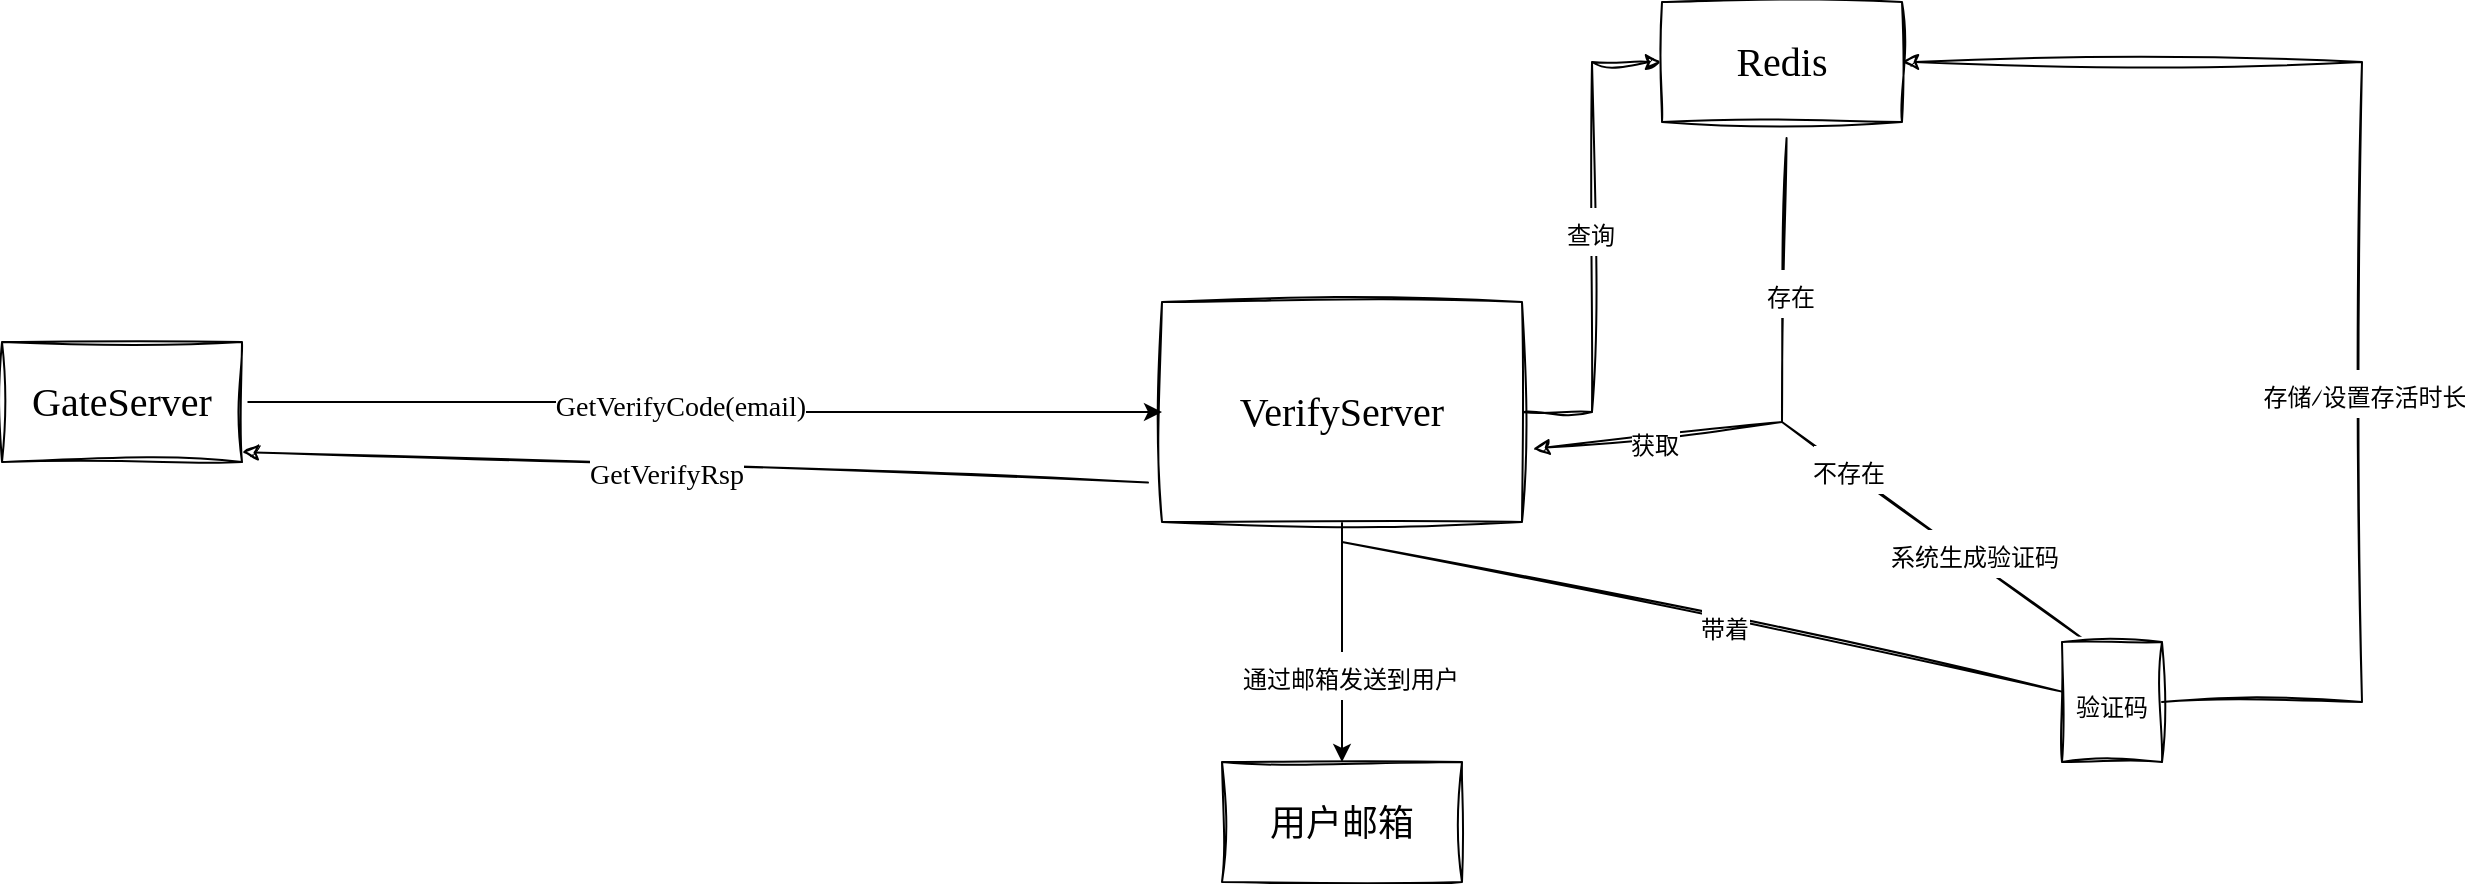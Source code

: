 <mxfile version="22.1.18" type="device">
  <diagram name="第 1 页" id="7XKmbwnWVrQnsvWMBYCn">
    <mxGraphModel dx="1436" dy="844" grid="1" gridSize="10" guides="1" tooltips="1" connect="1" arrows="1" fold="1" page="1" pageScale="1" pageWidth="20000" pageHeight="20000" math="0" shadow="0">
      <root>
        <mxCell id="0" />
        <mxCell id="1" parent="0" />
        <mxCell id="42MTunkcxRrUNsuC_aSV-15" style="edgeStyle=orthogonalEdgeStyle;rounded=0;sketch=1;hachureGap=4;jiggle=2;curveFitting=1;orthogonalLoop=1;jettySize=auto;html=1;entryX=0;entryY=0.5;entryDx=0;entryDy=0;fontFamily=Architects Daughter;fontSource=https%3A%2F%2Ffonts.googleapis.com%2Fcss%3Ffamily%3DArchitects%2BDaughter;fontSize=16;" edge="1" parent="1" source="M0VlYE_eZqT6AbHOV3Gz-1" target="42MTunkcxRrUNsuC_aSV-14">
          <mxGeometry relative="1" as="geometry" />
        </mxCell>
        <mxCell id="42MTunkcxRrUNsuC_aSV-16" value="&lt;font style=&quot;font-size: 12px;&quot;&gt;查询&lt;/font&gt;" style="edgeLabel;html=1;align=center;verticalAlign=middle;resizable=0;points=[];fontSize=20;fontFamily=Architects Daughter;" vertex="1" connectable="0" parent="42MTunkcxRrUNsuC_aSV-15">
          <mxGeometry x="0.029" y="1" relative="1" as="geometry">
            <mxPoint as="offset" />
          </mxGeometry>
        </mxCell>
        <mxCell id="42MTunkcxRrUNsuC_aSV-51" style="edgeStyle=orthogonalEdgeStyle;rounded=0;hachureGap=4;orthogonalLoop=1;jettySize=auto;html=1;fontFamily=Architects Daughter;fontSource=https%3A%2F%2Ffonts.googleapis.com%2Fcss%3Ffamily%3DArchitects%2BDaughter;fontSize=16;entryX=0.5;entryY=0;entryDx=0;entryDy=0;" edge="1" parent="1" source="M0VlYE_eZqT6AbHOV3Gz-1" target="42MTunkcxRrUNsuC_aSV-33">
          <mxGeometry relative="1" as="geometry">
            <mxPoint x="800" y="440" as="targetPoint" />
          </mxGeometry>
        </mxCell>
        <mxCell id="42MTunkcxRrUNsuC_aSV-56" value="&lt;font style=&quot;font-size: 12px;&quot;&gt;通过邮箱发送到用户&lt;/font&gt;" style="edgeLabel;html=1;align=center;verticalAlign=middle;resizable=0;points=[];fontSize=20;fontFamily=Architects Daughter;" vertex="1" connectable="0" parent="42MTunkcxRrUNsuC_aSV-51">
          <mxGeometry x="0.244" y="4" relative="1" as="geometry">
            <mxPoint y="1" as="offset" />
          </mxGeometry>
        </mxCell>
        <mxCell id="M0VlYE_eZqT6AbHOV3Gz-1" value="&lt;font face=&quot;Georgia&quot;&gt;VerifyServer&lt;/font&gt;" style="rounded=0;whiteSpace=wrap;html=1;sketch=1;hachureGap=4;jiggle=2;curveFitting=1;fontFamily=Architects Daughter;fontSource=https%3A%2F%2Ffonts.googleapis.com%2Fcss%3Ffamily%3DArchitects%2BDaughter;fontSize=20;" parent="1" vertex="1">
          <mxGeometry x="710" y="240" width="180" height="110" as="geometry" />
        </mxCell>
        <mxCell id="42MTunkcxRrUNsuC_aSV-2" style="edgeStyle=orthogonalEdgeStyle;rounded=0;hachureGap=4;orthogonalLoop=1;jettySize=auto;html=1;entryX=0;entryY=0.5;entryDx=0;entryDy=0;fontFamily=Architects Daughter;fontSource=https%3A%2F%2Ffonts.googleapis.com%2Fcss%3Ffamily%3DArchitects%2BDaughter;fontSize=16;" edge="1" parent="1" source="42MTunkcxRrUNsuC_aSV-1" target="M0VlYE_eZqT6AbHOV3Gz-1">
          <mxGeometry relative="1" as="geometry" />
        </mxCell>
        <mxCell id="42MTunkcxRrUNsuC_aSV-4" value="&lt;div style=&quot;background-color: rgb(34, 39, 46); font-size: 16px; line-height: 22px;&quot;&gt;&lt;br&gt;&lt;/div&gt;" style="edgeLabel;html=1;align=center;verticalAlign=middle;resizable=0;points=[];fontSize=20;fontFamily=Architects Daughter;" vertex="1" connectable="0" parent="42MTunkcxRrUNsuC_aSV-2">
          <mxGeometry x="-0.061" y="-5" relative="1" as="geometry">
            <mxPoint as="offset" />
          </mxGeometry>
        </mxCell>
        <mxCell id="42MTunkcxRrUNsuC_aSV-6" value="&lt;font style=&quot;font-size: 14px;&quot; face=&quot;Georgia&quot;&gt;GetVerifyCode(email)&lt;/font&gt;" style="edgeLabel;html=1;align=center;verticalAlign=middle;resizable=0;points=[];fontSize=20;fontFamily=Architects Daughter;" vertex="1" connectable="0" parent="42MTunkcxRrUNsuC_aSV-2">
          <mxGeometry x="-0.061" relative="1" as="geometry">
            <mxPoint as="offset" />
          </mxGeometry>
        </mxCell>
        <mxCell id="42MTunkcxRrUNsuC_aSV-1" value="&lt;font face=&quot;Georgia&quot;&gt;GateServer&lt;/font&gt;" style="rounded=0;whiteSpace=wrap;html=1;sketch=1;hachureGap=4;jiggle=2;curveFitting=1;fontFamily=Architects Daughter;fontSource=https%3A%2F%2Ffonts.googleapis.com%2Fcss%3Ffamily%3DArchitects%2BDaughter;fontSize=20;" vertex="1" parent="1">
          <mxGeometry x="130" y="260" width="120" height="60" as="geometry" />
        </mxCell>
        <mxCell id="42MTunkcxRrUNsuC_aSV-12" value="" style="endArrow=classic;html=1;rounded=0;sketch=1;hachureGap=4;jiggle=2;curveFitting=1;fontFamily=Architects Daughter;fontSource=https%3A%2F%2Ffonts.googleapis.com%2Fcss%3Ffamily%3DArchitects%2BDaughter;fontSize=16;entryX=1;entryY=0.75;entryDx=0;entryDy=0;exitX=-0.039;exitY=0.821;exitDx=0;exitDy=0;exitPerimeter=0;" edge="1" parent="1" source="M0VlYE_eZqT6AbHOV3Gz-1">
          <mxGeometry width="50" height="50" relative="1" as="geometry">
            <mxPoint x="380" y="320" as="sourcePoint" />
            <mxPoint x="250" y="315" as="targetPoint" />
          </mxGeometry>
        </mxCell>
        <mxCell id="42MTunkcxRrUNsuC_aSV-13" value="&lt;font face=&quot;Georgia&quot; style=&quot;font-size: 14px;&quot;&gt;GetVerifyRsp&lt;/font&gt;" style="edgeLabel;html=1;align=center;verticalAlign=middle;resizable=0;points=[];fontSize=20;fontFamily=Architects Daughter;" vertex="1" connectable="0" parent="42MTunkcxRrUNsuC_aSV-12">
          <mxGeometry x="0.065" y="2" relative="1" as="geometry">
            <mxPoint as="offset" />
          </mxGeometry>
        </mxCell>
        <mxCell id="42MTunkcxRrUNsuC_aSV-14" value="&lt;font face=&quot;Georgia&quot;&gt;Redis&lt;/font&gt;" style="rounded=0;whiteSpace=wrap;html=1;sketch=1;hachureGap=4;jiggle=2;curveFitting=1;fontFamily=Architects Daughter;fontSource=https%3A%2F%2Ffonts.googleapis.com%2Fcss%3Ffamily%3DArchitects%2BDaughter;fontSize=20;" vertex="1" parent="1">
          <mxGeometry x="960" y="90" width="120" height="60" as="geometry" />
        </mxCell>
        <mxCell id="42MTunkcxRrUNsuC_aSV-26" value="" style="endArrow=none;html=1;rounded=0;sketch=1;hachureGap=4;jiggle=2;curveFitting=1;fontFamily=Architects Daughter;fontSource=https%3A%2F%2Ffonts.googleapis.com%2Fcss%3Ffamily%3DArchitects%2BDaughter;fontSize=16;exitX=0.519;exitY=1.133;exitDx=0;exitDy=0;exitPerimeter=0;" edge="1" parent="1" source="42MTunkcxRrUNsuC_aSV-14">
          <mxGeometry width="50" height="50" relative="1" as="geometry">
            <mxPoint x="630" y="350" as="sourcePoint" />
            <mxPoint x="1020" y="300" as="targetPoint" />
          </mxGeometry>
        </mxCell>
        <mxCell id="42MTunkcxRrUNsuC_aSV-29" value="&lt;font style=&quot;font-size: 12px;&quot;&gt;存在&lt;/font&gt;" style="edgeLabel;html=1;align=center;verticalAlign=middle;resizable=0;points=[];fontSize=20;fontFamily=Architects Daughter;" vertex="1" connectable="0" parent="42MTunkcxRrUNsuC_aSV-26">
          <mxGeometry x="0.084" y="3" relative="1" as="geometry">
            <mxPoint as="offset" />
          </mxGeometry>
        </mxCell>
        <mxCell id="42MTunkcxRrUNsuC_aSV-28" value="" style="endArrow=classic;html=1;rounded=0;sketch=1;hachureGap=4;jiggle=2;curveFitting=1;fontFamily=Architects Daughter;fontSource=https%3A%2F%2Ffonts.googleapis.com%2Fcss%3Ffamily%3DArchitects%2BDaughter;fontSize=16;entryX=1.031;entryY=0.667;entryDx=0;entryDy=0;entryPerimeter=0;" edge="1" parent="1" target="M0VlYE_eZqT6AbHOV3Gz-1">
          <mxGeometry width="50" height="50" relative="1" as="geometry">
            <mxPoint x="1020" y="300" as="sourcePoint" />
            <mxPoint x="680" y="300" as="targetPoint" />
          </mxGeometry>
        </mxCell>
        <mxCell id="42MTunkcxRrUNsuC_aSV-30" value="&lt;font style=&quot;font-size: 12px;&quot;&gt;获取&lt;/font&gt;" style="edgeLabel;html=1;align=center;verticalAlign=middle;resizable=0;points=[];fontSize=20;fontFamily=Architects Daughter;" vertex="1" connectable="0" parent="42MTunkcxRrUNsuC_aSV-28">
          <mxGeometry x="0.038" y="2" relative="1" as="geometry">
            <mxPoint as="offset" />
          </mxGeometry>
        </mxCell>
        <mxCell id="42MTunkcxRrUNsuC_aSV-31" value="" style="endArrow=none;html=1;rounded=0;sketch=1;hachureGap=4;jiggle=2;curveFitting=1;fontFamily=Architects Daughter;fontSource=https%3A%2F%2Ffonts.googleapis.com%2Fcss%3Ffamily%3DArchitects%2BDaughter;fontSize=16;exitX=0.25;exitY=0;exitDx=0;exitDy=0;" edge="1" parent="1" source="42MTunkcxRrUNsuC_aSV-34">
          <mxGeometry width="50" height="50" relative="1" as="geometry">
            <mxPoint x="1120" y="350" as="sourcePoint" />
            <mxPoint x="1020" y="300" as="targetPoint" />
          </mxGeometry>
        </mxCell>
        <mxCell id="42MTunkcxRrUNsuC_aSV-32" value="&lt;font style=&quot;font-size: 12px;&quot;&gt;不存在&lt;/font&gt;" style="edgeLabel;html=1;align=center;verticalAlign=middle;resizable=0;points=[];fontSize=20;fontFamily=Architects Daughter;" vertex="1" connectable="0" parent="42MTunkcxRrUNsuC_aSV-31">
          <mxGeometry x="0.579" y="-1" relative="1" as="geometry">
            <mxPoint as="offset" />
          </mxGeometry>
        </mxCell>
        <mxCell id="42MTunkcxRrUNsuC_aSV-39" value="&lt;font style=&quot;font-size: 12px;&quot;&gt;系统生成验证码&lt;/font&gt;" style="edgeLabel;html=1;align=center;verticalAlign=middle;resizable=0;points=[];fontSize=20;fontFamily=Architects Daughter;" vertex="1" connectable="0" parent="42MTunkcxRrUNsuC_aSV-31">
          <mxGeometry x="-0.227" y="-3" relative="1" as="geometry">
            <mxPoint as="offset" />
          </mxGeometry>
        </mxCell>
        <mxCell id="42MTunkcxRrUNsuC_aSV-33" value="&lt;font style=&quot;font-size: 18px;&quot;&gt;用户邮箱&lt;/font&gt;" style="rounded=0;whiteSpace=wrap;html=1;sketch=1;hachureGap=4;jiggle=2;curveFitting=1;fontFamily=Architects Daughter;fontSource=https%3A%2F%2Ffonts.googleapis.com%2Fcss%3Ffamily%3DArchitects%2BDaughter;fontSize=20;" vertex="1" parent="1">
          <mxGeometry x="740" y="470" width="120" height="60" as="geometry" />
        </mxCell>
        <mxCell id="42MTunkcxRrUNsuC_aSV-35" style="edgeStyle=orthogonalEdgeStyle;rounded=0;sketch=1;hachureGap=4;jiggle=2;curveFitting=1;orthogonalLoop=1;jettySize=auto;html=1;fontFamily=Architects Daughter;fontSource=https%3A%2F%2Ffonts.googleapis.com%2Fcss%3Ffamily%3DArchitects%2BDaughter;fontSize=16;" edge="1" parent="1" source="42MTunkcxRrUNsuC_aSV-34" target="42MTunkcxRrUNsuC_aSV-14">
          <mxGeometry relative="1" as="geometry">
            <mxPoint x="1280" y="120" as="targetPoint" />
            <Array as="points">
              <mxPoint x="1310" y="440" />
              <mxPoint x="1310" y="120" />
            </Array>
          </mxGeometry>
        </mxCell>
        <mxCell id="42MTunkcxRrUNsuC_aSV-36" value="&lt;font style=&quot;font-size: 12px;&quot;&gt;存储/设置存活时长&lt;/font&gt;" style="edgeLabel;html=1;align=center;verticalAlign=middle;resizable=0;points=[];fontSize=20;fontFamily=Architects Daughter;" vertex="1" connectable="0" parent="42MTunkcxRrUNsuC_aSV-35">
          <mxGeometry x="-0.215" y="-1" relative="1" as="geometry">
            <mxPoint as="offset" />
          </mxGeometry>
        </mxCell>
        <mxCell id="42MTunkcxRrUNsuC_aSV-34" value="&lt;font style=&quot;font-size: 12px;&quot;&gt;验证码&lt;/font&gt;" style="whiteSpace=wrap;html=1;sketch=1;hachureGap=4;jiggle=2;curveFitting=1;fontFamily=Architects Daughter;fontSource=https%3A%2F%2Ffonts.googleapis.com%2Fcss%3Ffamily%3DArchitects%2BDaughter;fontSize=20;" vertex="1" parent="1">
          <mxGeometry x="1160" y="410" width="50" height="60" as="geometry" />
        </mxCell>
        <mxCell id="42MTunkcxRrUNsuC_aSV-54" value="" style="endArrow=none;html=1;rounded=0;sketch=1;hachureGap=4;jiggle=2;curveFitting=1;fontFamily=Architects Daughter;fontSource=https%3A%2F%2Ffonts.googleapis.com%2Fcss%3Ffamily%3DArchitects%2BDaughter;fontSize=16;" edge="1" parent="1" source="42MTunkcxRrUNsuC_aSV-34">
          <mxGeometry width="50" height="50" relative="1" as="geometry">
            <mxPoint x="820" y="360" as="sourcePoint" />
            <mxPoint x="800" y="360" as="targetPoint" />
          </mxGeometry>
        </mxCell>
        <mxCell id="42MTunkcxRrUNsuC_aSV-55" value="&lt;font style=&quot;font-size: 12px;&quot;&gt;带着&lt;/font&gt;" style="edgeLabel;html=1;align=center;verticalAlign=middle;resizable=0;points=[];fontSize=20;fontFamily=Architects Daughter;" vertex="1" connectable="0" parent="42MTunkcxRrUNsuC_aSV-54">
          <mxGeometry x="-0.061" y="1" relative="1" as="geometry">
            <mxPoint as="offset" />
          </mxGeometry>
        </mxCell>
      </root>
    </mxGraphModel>
  </diagram>
</mxfile>
